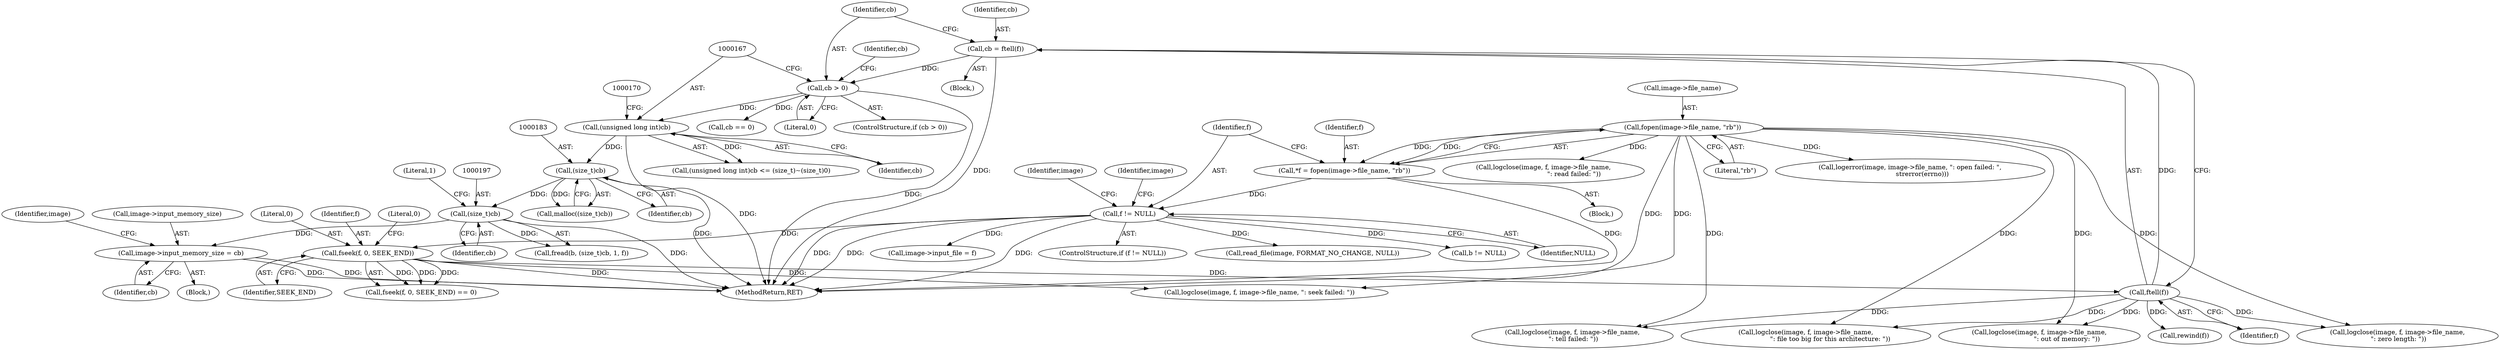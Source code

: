 digraph "0_Android_9d4853418ab2f754c2b63e091c29c5529b8b86ca_30@pointer" {
"1000205" [label="(Call,image->input_memory_size = cb)"];
"1000196" [label="(Call,(size_t)cb)"];
"1000182" [label="(Call,(size_t)cb)"];
"1000166" [label="(Call,(unsigned long int)cb)"];
"1000160" [label="(Call,cb > 0)"];
"1000155" [label="(Call,cb = ftell(f))"];
"1000157" [label="(Call,ftell(f))"];
"1000148" [label="(Call,fseek(f, 0, SEEK_END))"];
"1000129" [label="(Call,f != NULL)"];
"1000121" [label="(Call,*f = fopen(image->file_name, \"rb\"))"];
"1000123" [label="(Call,fopen(image->file_name, \"rb\"))"];
"1000127" [label="(Literal,\"rb\")"];
"1000160" [label="(Call,cb > 0)"];
"1000212" [label="(Identifier,image)"];
"1000159" [label="(ControlStructure,if (cb > 0))"];
"1000139" [label="(Call,image->input_file = f)"];
"1000122" [label="(Identifier,f)"];
"1000248" [label="(Identifier,cb)"];
"1000168" [label="(Identifier,cb)"];
"1000194" [label="(Call,fread(b, (size_t)cb, 1, f))"];
"1000136" [label="(Identifier,image)"];
"1000151" [label="(Identifier,SEEK_END)"];
"1000124" [label="(Call,image->file_name)"];
"1000229" [label="(Call,logclose(image, f, image->file_name,\n                           \": out of memory: \"))"];
"1000158" [label="(Identifier,f)"];
"1000260" [label="(Call,logclose(image, f, image->file_name,\n \": tell failed: \"))"];
"1000123" [label="(Call,fopen(image->file_name, \"rb\"))"];
"1000196" [label="(Call,(size_t)cb)"];
"1000157" [label="(Call,ftell(f))"];
"1000251" [label="(Call,logclose(image, f, image->file_name,\n \": zero length: \"))"];
"1000153" [label="(Block,)"];
"1000199" [label="(Literal,1)"];
"1000131" [label="(Identifier,NULL)"];
"1000152" [label="(Literal,0)"];
"1000130" [label="(Identifier,f)"];
"1000162" [label="(Literal,0)"];
"1000202" [label="(Block,)"];
"1000269" [label="(Call,logclose(image, f, image->file_name, \": seek failed: \"))"];
"1000128" [label="(ControlStructure,if (f != NULL))"];
"1000161" [label="(Identifier,cb)"];
"1000278" [label="(Call,logerror(image, image->file_name, \": open failed: \",\n            strerror(errno)))"];
"1000149" [label="(Identifier,f)"];
"1000279" [label="(Identifier,image)"];
"1000190" [label="(Call,rewind(f))"];
"1000148" [label="(Call,fseek(f, 0, SEEK_END))"];
"1000287" [label="(Call,read_file(image, FORMAT_NO_CHANGE, NULL))"];
"1000205" [label="(Call,image->input_memory_size = cb)"];
"1000119" [label="(Block,)"];
"1000150" [label="(Literal,0)"];
"1000129" [label="(Call,f != NULL)"];
"1000181" [label="(Call,malloc((size_t)cb))"];
"1000147" [label="(Call,fseek(f, 0, SEEK_END) == 0)"];
"1000220" [label="(Call,logclose(image, f, image->file_name,\n                              \": read failed: \"))"];
"1000209" [label="(Identifier,cb)"];
"1000156" [label="(Identifier,cb)"];
"1000182" [label="(Call,(size_t)cb)"];
"1000238" [label="(Call,logclose(image, f, image->file_name,\n                        \": file too big for this architecture: \"))"];
"1000155" [label="(Call,cb = ftell(f))"];
"1000291" [label="(MethodReturn,RET)"];
"1000247" [label="(Call,cb == 0)"];
"1000166" [label="(Call,(unsigned long int)cb)"];
"1000165" [label="(Call,(unsigned long int)cb <= (size_t)~(size_t)0)"];
"1000121" [label="(Call,*f = fopen(image->file_name, \"rb\"))"];
"1000198" [label="(Identifier,cb)"];
"1000184" [label="(Identifier,cb)"];
"1000186" [label="(Call,b != NULL)"];
"1000206" [label="(Call,image->input_memory_size)"];
"1000205" -> "1000202"  [label="AST: "];
"1000205" -> "1000209"  [label="CFG: "];
"1000206" -> "1000205"  [label="AST: "];
"1000209" -> "1000205"  [label="AST: "];
"1000212" -> "1000205"  [label="CFG: "];
"1000205" -> "1000291"  [label="DDG: "];
"1000205" -> "1000291"  [label="DDG: "];
"1000196" -> "1000205"  [label="DDG: "];
"1000196" -> "1000194"  [label="AST: "];
"1000196" -> "1000198"  [label="CFG: "];
"1000197" -> "1000196"  [label="AST: "];
"1000198" -> "1000196"  [label="AST: "];
"1000199" -> "1000196"  [label="CFG: "];
"1000196" -> "1000291"  [label="DDG: "];
"1000196" -> "1000194"  [label="DDG: "];
"1000182" -> "1000196"  [label="DDG: "];
"1000182" -> "1000181"  [label="AST: "];
"1000182" -> "1000184"  [label="CFG: "];
"1000183" -> "1000182"  [label="AST: "];
"1000184" -> "1000182"  [label="AST: "];
"1000181" -> "1000182"  [label="CFG: "];
"1000182" -> "1000291"  [label="DDG: "];
"1000182" -> "1000181"  [label="DDG: "];
"1000166" -> "1000182"  [label="DDG: "];
"1000166" -> "1000165"  [label="AST: "];
"1000166" -> "1000168"  [label="CFG: "];
"1000167" -> "1000166"  [label="AST: "];
"1000168" -> "1000166"  [label="AST: "];
"1000170" -> "1000166"  [label="CFG: "];
"1000166" -> "1000291"  [label="DDG: "];
"1000166" -> "1000165"  [label="DDG: "];
"1000160" -> "1000166"  [label="DDG: "];
"1000160" -> "1000159"  [label="AST: "];
"1000160" -> "1000162"  [label="CFG: "];
"1000161" -> "1000160"  [label="AST: "];
"1000162" -> "1000160"  [label="AST: "];
"1000167" -> "1000160"  [label="CFG: "];
"1000248" -> "1000160"  [label="CFG: "];
"1000160" -> "1000291"  [label="DDG: "];
"1000155" -> "1000160"  [label="DDG: "];
"1000160" -> "1000247"  [label="DDG: "];
"1000155" -> "1000153"  [label="AST: "];
"1000155" -> "1000157"  [label="CFG: "];
"1000156" -> "1000155"  [label="AST: "];
"1000157" -> "1000155"  [label="AST: "];
"1000161" -> "1000155"  [label="CFG: "];
"1000155" -> "1000291"  [label="DDG: "];
"1000157" -> "1000155"  [label="DDG: "];
"1000157" -> "1000158"  [label="CFG: "];
"1000158" -> "1000157"  [label="AST: "];
"1000148" -> "1000157"  [label="DDG: "];
"1000157" -> "1000190"  [label="DDG: "];
"1000157" -> "1000229"  [label="DDG: "];
"1000157" -> "1000238"  [label="DDG: "];
"1000157" -> "1000251"  [label="DDG: "];
"1000157" -> "1000260"  [label="DDG: "];
"1000148" -> "1000147"  [label="AST: "];
"1000148" -> "1000151"  [label="CFG: "];
"1000149" -> "1000148"  [label="AST: "];
"1000150" -> "1000148"  [label="AST: "];
"1000151" -> "1000148"  [label="AST: "];
"1000152" -> "1000148"  [label="CFG: "];
"1000148" -> "1000291"  [label="DDG: "];
"1000148" -> "1000147"  [label="DDG: "];
"1000148" -> "1000147"  [label="DDG: "];
"1000148" -> "1000147"  [label="DDG: "];
"1000129" -> "1000148"  [label="DDG: "];
"1000148" -> "1000269"  [label="DDG: "];
"1000129" -> "1000128"  [label="AST: "];
"1000129" -> "1000131"  [label="CFG: "];
"1000130" -> "1000129"  [label="AST: "];
"1000131" -> "1000129"  [label="AST: "];
"1000136" -> "1000129"  [label="CFG: "];
"1000279" -> "1000129"  [label="CFG: "];
"1000129" -> "1000291"  [label="DDG: "];
"1000129" -> "1000291"  [label="DDG: "];
"1000129" -> "1000291"  [label="DDG: "];
"1000121" -> "1000129"  [label="DDG: "];
"1000129" -> "1000139"  [label="DDG: "];
"1000129" -> "1000186"  [label="DDG: "];
"1000129" -> "1000287"  [label="DDG: "];
"1000121" -> "1000119"  [label="AST: "];
"1000121" -> "1000123"  [label="CFG: "];
"1000122" -> "1000121"  [label="AST: "];
"1000123" -> "1000121"  [label="AST: "];
"1000130" -> "1000121"  [label="CFG: "];
"1000121" -> "1000291"  [label="DDG: "];
"1000123" -> "1000121"  [label="DDG: "];
"1000123" -> "1000121"  [label="DDG: "];
"1000123" -> "1000127"  [label="CFG: "];
"1000124" -> "1000123"  [label="AST: "];
"1000127" -> "1000123"  [label="AST: "];
"1000123" -> "1000291"  [label="DDG: "];
"1000123" -> "1000220"  [label="DDG: "];
"1000123" -> "1000229"  [label="DDG: "];
"1000123" -> "1000238"  [label="DDG: "];
"1000123" -> "1000251"  [label="DDG: "];
"1000123" -> "1000260"  [label="DDG: "];
"1000123" -> "1000269"  [label="DDG: "];
"1000123" -> "1000278"  [label="DDG: "];
}
